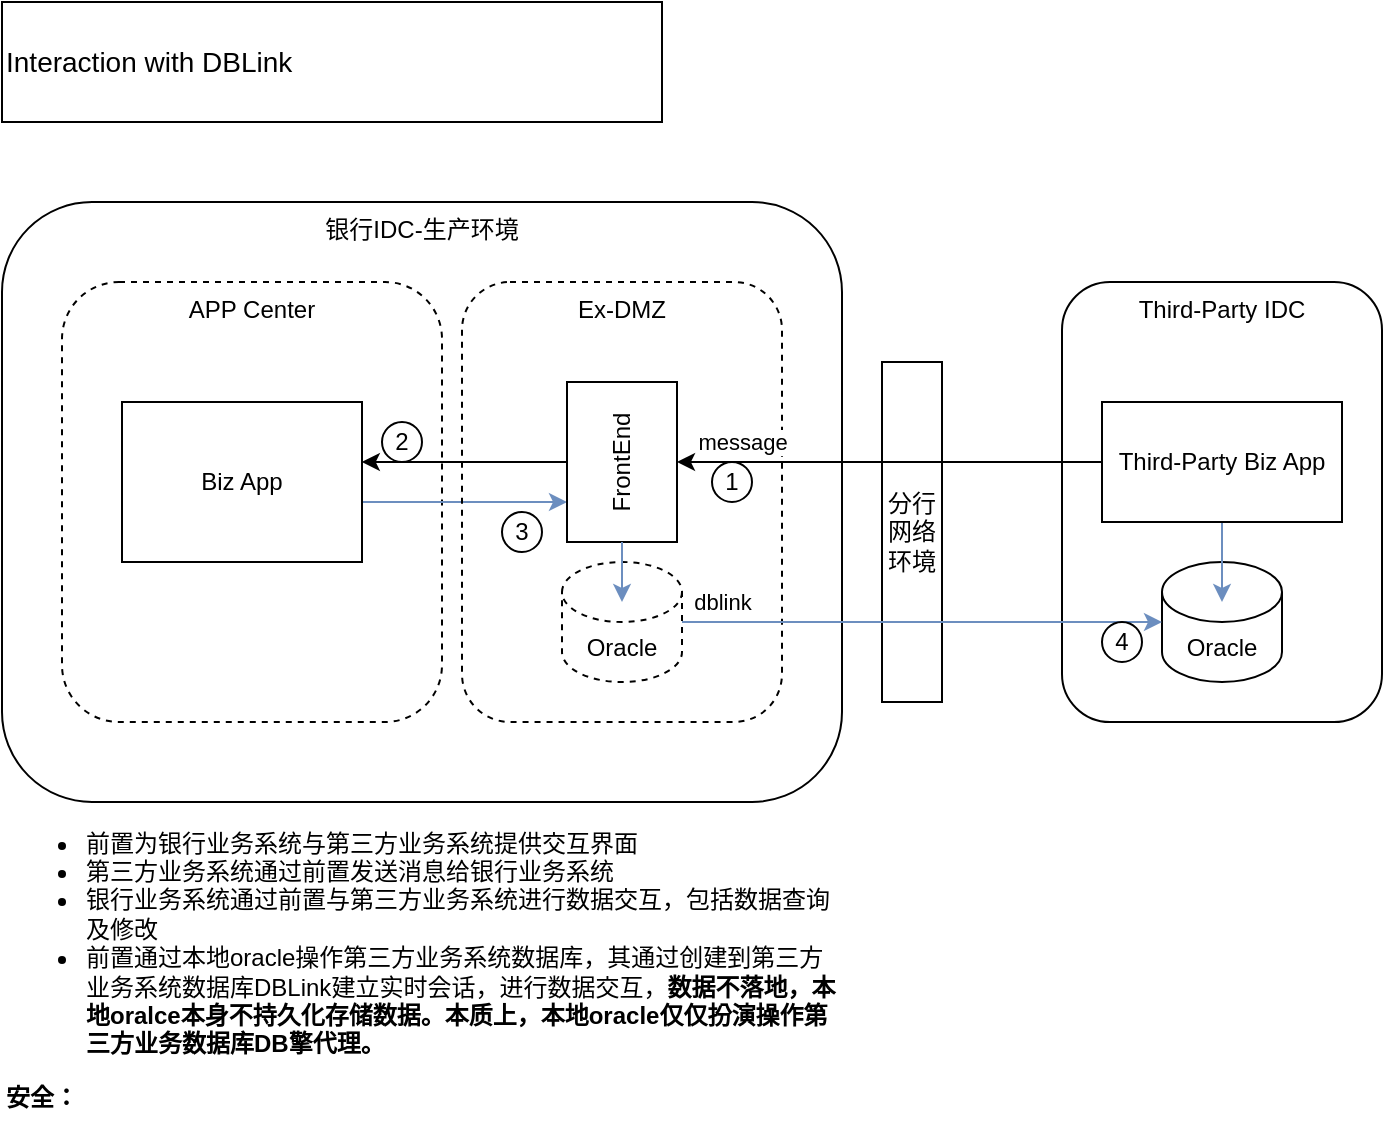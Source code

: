 <mxfile version="24.4.4" type="github">
  <diagram name="Page-1" id="SLcZfKd5lIVYCvoS-5sA">
    <mxGraphModel dx="954" dy="606" grid="1" gridSize="10" guides="1" tooltips="1" connect="1" arrows="1" fold="1" page="1" pageScale="1" pageWidth="850" pageHeight="600" math="0" shadow="0">
      <root>
        <mxCell id="0" />
        <mxCell id="1" parent="0" />
        <mxCell id="7JBYDNdML-lj_Lvr37HS-19" value="银行IDC-生产环境" style="rounded=1;whiteSpace=wrap;html=1;fillColor=none;verticalAlign=top;" parent="1" vertex="1">
          <mxGeometry x="60" y="110" width="420" height="300" as="geometry" />
        </mxCell>
        <mxCell id="7JBYDNdML-lj_Lvr37HS-22" value="分行网络环境" style="rounded=0;whiteSpace=wrap;html=1;" parent="1" vertex="1">
          <mxGeometry x="500" y="190" width="30" height="170" as="geometry" />
        </mxCell>
        <mxCell id="7JBYDNdML-lj_Lvr37HS-6" value="Third-Party IDC" style="rounded=1;whiteSpace=wrap;html=1;fillColor=none;verticalAlign=top;" parent="1" vertex="1">
          <mxGeometry x="590" y="150" width="160" height="220" as="geometry" />
        </mxCell>
        <mxCell id="7JBYDNdML-lj_Lvr37HS-8" value="Oracle" style="shape=cylinder3;whiteSpace=wrap;html=1;boundedLbl=1;backgroundOutline=1;size=15;" parent="1" vertex="1">
          <mxGeometry x="640" y="290" width="60" height="60" as="geometry" />
        </mxCell>
        <mxCell id="7JBYDNdML-lj_Lvr37HS-2" value="APP Center" style="rounded=1;whiteSpace=wrap;html=1;fillColor=none;dashed=1;verticalAlign=top;" parent="1" vertex="1">
          <mxGeometry x="90" y="150" width="190" height="220" as="geometry" />
        </mxCell>
        <mxCell id="7JBYDNdML-lj_Lvr37HS-23" value="" style="edgeStyle=orthogonalEdgeStyle;rounded=0;orthogonalLoop=1;jettySize=auto;html=1;fillColor=#dae8fc;strokeColor=#6c8ebf;" parent="1" source="7JBYDNdML-lj_Lvr37HS-3" target="7JBYDNdML-lj_Lvr37HS-5" edge="1">
          <mxGeometry relative="1" as="geometry">
            <Array as="points">
              <mxPoint x="300" y="260" />
              <mxPoint x="300" y="260" />
            </Array>
          </mxGeometry>
        </mxCell>
        <mxCell id="7JBYDNdML-lj_Lvr37HS-3" value="Biz App" style="rounded=0;whiteSpace=wrap;html=1;" parent="1" vertex="1">
          <mxGeometry x="120" y="210" width="120" height="80" as="geometry" />
        </mxCell>
        <mxCell id="7JBYDNdML-lj_Lvr37HS-4" value="Ex-DMZ" style="rounded=1;whiteSpace=wrap;html=1;fillColor=none;dashed=1;verticalAlign=top;" parent="1" vertex="1">
          <mxGeometry x="290" y="150" width="160" height="220" as="geometry" />
        </mxCell>
        <mxCell id="7JBYDNdML-lj_Lvr37HS-5" value="FrontEnd" style="rounded=0;whiteSpace=wrap;html=1;horizontal=0;" parent="1" vertex="1">
          <mxGeometry x="342.5" y="200" width="55" height="80" as="geometry" />
        </mxCell>
        <mxCell id="7JBYDNdML-lj_Lvr37HS-13" value="" style="edgeStyle=orthogonalEdgeStyle;rounded=0;orthogonalLoop=1;jettySize=auto;html=1;entryX=0.5;entryY=0.333;entryDx=0;entryDy=0;entryPerimeter=0;fillColor=#dae8fc;strokeColor=#6c8ebf;" parent="1" source="7JBYDNdML-lj_Lvr37HS-7" target="7JBYDNdML-lj_Lvr37HS-8" edge="1">
          <mxGeometry relative="1" as="geometry">
            <mxPoint x="670" y="300" as="targetPoint" />
          </mxGeometry>
        </mxCell>
        <mxCell id="7JBYDNdML-lj_Lvr37HS-18" value="message" style="edgeStyle=orthogonalEdgeStyle;rounded=0;orthogonalLoop=1;jettySize=auto;html=1;" parent="1" source="7JBYDNdML-lj_Lvr37HS-7" target="7JBYDNdML-lj_Lvr37HS-5" edge="1">
          <mxGeometry x="0.694" y="-10" relative="1" as="geometry">
            <mxPoint as="offset" />
          </mxGeometry>
        </mxCell>
        <mxCell id="7JBYDNdML-lj_Lvr37HS-7" value="Third-Party Biz App" style="rounded=0;whiteSpace=wrap;html=1;" parent="1" vertex="1">
          <mxGeometry x="610" y="210" width="120" height="60" as="geometry" />
        </mxCell>
        <mxCell id="7JBYDNdML-lj_Lvr37HS-16" value="dblink" style="edgeStyle=orthogonalEdgeStyle;rounded=0;orthogonalLoop=1;jettySize=auto;html=1;entryX=0;entryY=0.5;entryDx=0;entryDy=0;entryPerimeter=0;fillColor=#dae8fc;strokeColor=#6c8ebf;" parent="1" source="7JBYDNdML-lj_Lvr37HS-9" target="7JBYDNdML-lj_Lvr37HS-8" edge="1">
          <mxGeometry x="-0.833" y="10" relative="1" as="geometry">
            <mxPoint x="470" y="320" as="targetPoint" />
            <mxPoint as="offset" />
          </mxGeometry>
        </mxCell>
        <mxCell id="7JBYDNdML-lj_Lvr37HS-9" value="Oracle" style="shape=cylinder3;whiteSpace=wrap;html=1;boundedLbl=1;backgroundOutline=1;size=15;dashed=1;" parent="1" vertex="1">
          <mxGeometry x="340" y="290" width="60" height="60" as="geometry" />
        </mxCell>
        <mxCell id="7JBYDNdML-lj_Lvr37HS-10" value="" style="endArrow=classic;html=1;rounded=0;exitX=0.5;exitY=1;exitDx=0;exitDy=0;fillColor=#dae8fc;strokeColor=#6c8ebf;" parent="1" source="7JBYDNdML-lj_Lvr37HS-5" edge="1">
          <mxGeometry width="50" height="50" relative="1" as="geometry">
            <mxPoint x="400" y="340" as="sourcePoint" />
            <mxPoint x="370" y="310" as="targetPoint" />
          </mxGeometry>
        </mxCell>
        <mxCell id="7JBYDNdML-lj_Lvr37HS-25" value="" style="endArrow=classic;html=1;rounded=0;exitX=0;exitY=0.5;exitDx=0;exitDy=0;entryX=0.789;entryY=0.409;entryDx=0;entryDy=0;entryPerimeter=0;" parent="1" source="7JBYDNdML-lj_Lvr37HS-5" target="7JBYDNdML-lj_Lvr37HS-2" edge="1">
          <mxGeometry width="50" height="50" relative="1" as="geometry">
            <mxPoint x="400" y="340" as="sourcePoint" />
            <mxPoint x="450" y="290" as="targetPoint" />
          </mxGeometry>
        </mxCell>
        <mxCell id="7JBYDNdML-lj_Lvr37HS-26" value="&lt;ul&gt;&lt;li&gt;前置为银行业务系统与第三方业务系统提供交互界面&lt;/li&gt;&lt;li&gt;第三方业务系统通过前置发送消息给银行业务系统&lt;/li&gt;&lt;li&gt;银行业务系统通过前置与第三方业务系统进行数据交互，包括数据查询及修改&lt;/li&gt;&lt;li&gt;前置通过本地oracle操作第三方业务系统数据库，其通过创建到第三方业务系统数据库DBLink&lt;span style=&quot;background-color: initial;&quot;&gt;建立实时会话，进行数据交互，&lt;b&gt;数据不落地，本地oralce本身不持久化存储数据。本质上，本地oracle仅仅扮演操作第三方业务数据库DB擎代理。&lt;/b&gt;&lt;/span&gt;&lt;/li&gt;&lt;/ul&gt;&lt;div&gt;&lt;b&gt;安全：&lt;/b&gt;&lt;/div&gt;&lt;div&gt;&lt;b&gt;&lt;br&gt;&lt;/b&gt;&lt;/div&gt;" style="rounded=0;whiteSpace=wrap;html=1;align=left;fillColor=none;strokeColor=none;" parent="1" vertex="1">
          <mxGeometry x="60" y="430" width="420" height="130" as="geometry" />
        </mxCell>
        <mxCell id="7JBYDNdML-lj_Lvr37HS-27" value="Interaction with DBLink" style="rounded=0;whiteSpace=wrap;html=1;align=left;fontSize=14;" parent="1" vertex="1">
          <mxGeometry x="60" y="10" width="330" height="60" as="geometry" />
        </mxCell>
        <mxCell id="0BiothVFNnBkQdWMm5Uc-1" value="1" style="ellipse;whiteSpace=wrap;html=1;aspect=fixed;" vertex="1" parent="1">
          <mxGeometry x="415" y="240" width="20" height="20" as="geometry" />
        </mxCell>
        <mxCell id="0BiothVFNnBkQdWMm5Uc-3" value="2" style="ellipse;whiteSpace=wrap;html=1;aspect=fixed;" vertex="1" parent="1">
          <mxGeometry x="250" y="220" width="20" height="20" as="geometry" />
        </mxCell>
        <mxCell id="0BiothVFNnBkQdWMm5Uc-4" value="3" style="ellipse;whiteSpace=wrap;html=1;aspect=fixed;" vertex="1" parent="1">
          <mxGeometry x="310" y="265" width="20" height="20" as="geometry" />
        </mxCell>
        <mxCell id="0BiothVFNnBkQdWMm5Uc-5" value="4" style="ellipse;whiteSpace=wrap;html=1;aspect=fixed;" vertex="1" parent="1">
          <mxGeometry x="610" y="320" width="20" height="20" as="geometry" />
        </mxCell>
      </root>
    </mxGraphModel>
  </diagram>
</mxfile>

